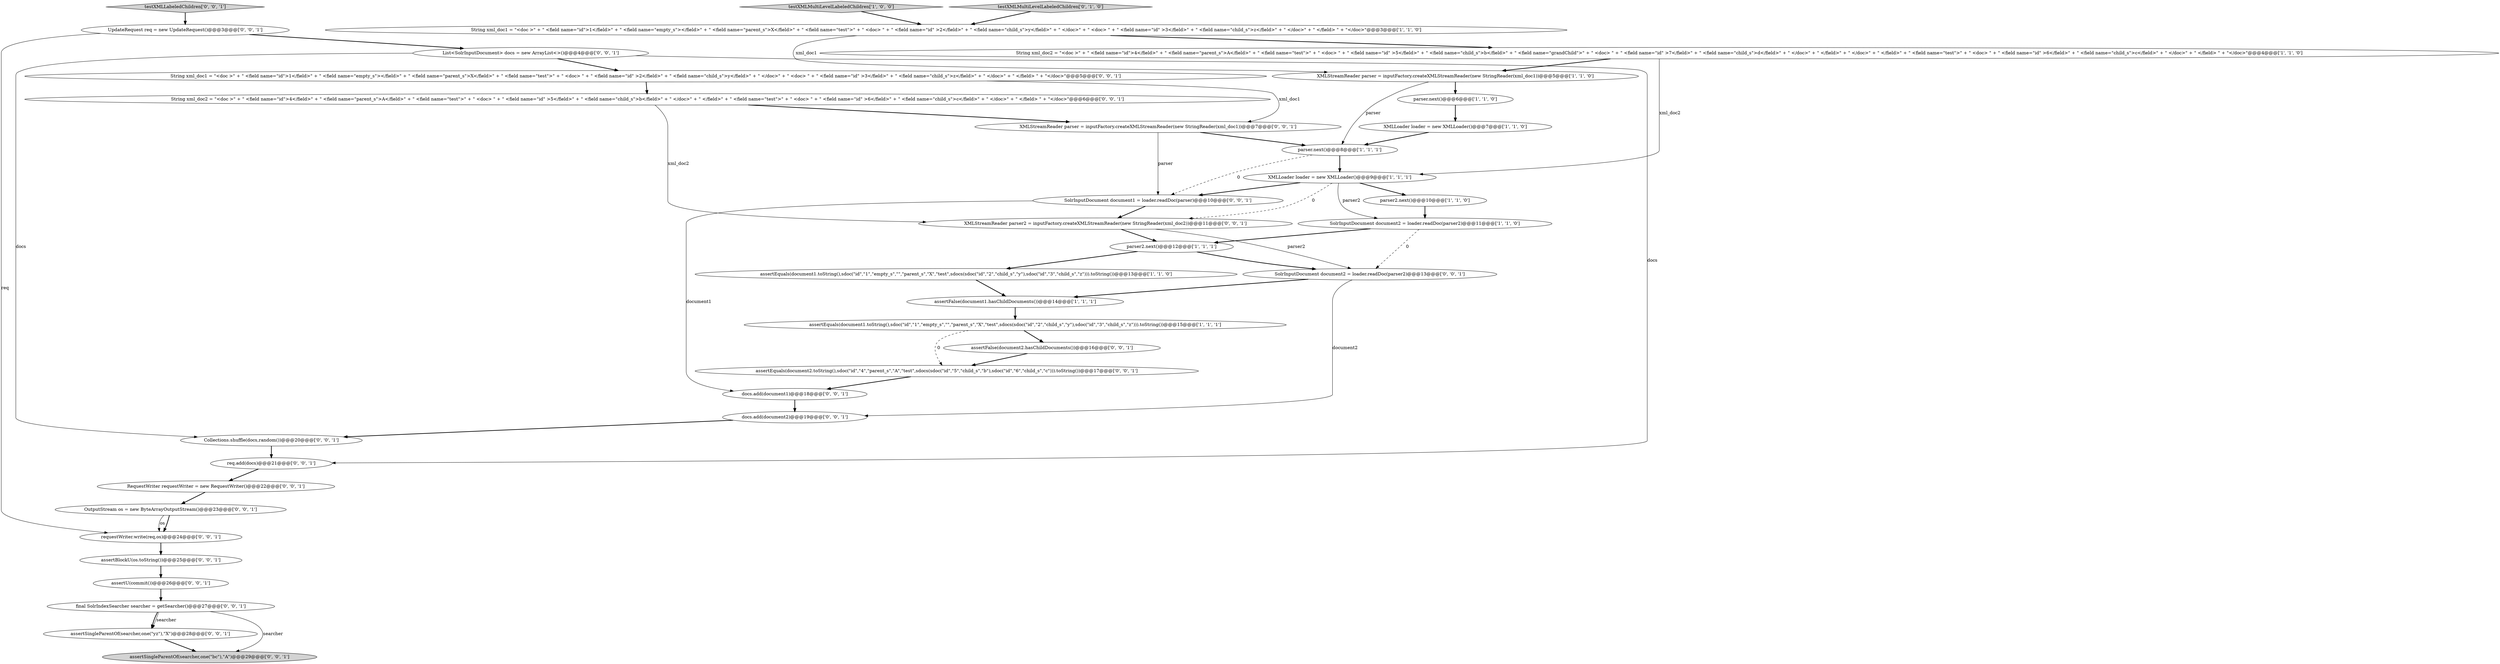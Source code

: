 digraph {
8 [style = filled, label = "String xml_doc1 = \"<doc >\" + \" <field name=\"id\">1</field>\" + \" <field name=\"empty_s\"></field>\" + \" <field name=\"parent_s\">X</field>\" + \" <field name=\"test\">\" + \" <doc> \" + \" <field name=\"id\" >2</field>\" + \" <field name=\"child_s\">y</field>\" + \" </doc>\" + \" <doc> \" + \" <field name=\"id\" >3</field>\" + \" <field name=\"child_s\">z</field>\" + \" </doc>\" + \" </field> \" + \"</doc>\"@@@3@@@['1', '1', '0']", fillcolor = white, shape = ellipse image = "AAA0AAABBB1BBB"];
22 [style = filled, label = "UpdateRequest req = new UpdateRequest()@@@3@@@['0', '0', '1']", fillcolor = white, shape = ellipse image = "AAA0AAABBB3BBB"];
33 [style = filled, label = "XMLStreamReader parser2 = inputFactory.createXMLStreamReader(new StringReader(xml_doc2))@@@11@@@['0', '0', '1']", fillcolor = white, shape = ellipse image = "AAA0AAABBB3BBB"];
3 [style = filled, label = "assertEquals(document1.toString(),sdoc(\"id\",\"1\",\"empty_s\",\"\",\"parent_s\",\"X\",\"test\",sdocs(sdoc(\"id\",\"2\",\"child_s\",\"y\"),sdoc(\"id\",\"3\",\"child_s\",\"z\"))).toString())@@@13@@@['1', '1', '0']", fillcolor = white, shape = ellipse image = "AAA0AAABBB1BBB"];
10 [style = filled, label = "parser.next()@@@8@@@['1', '1', '1']", fillcolor = white, shape = ellipse image = "AAA0AAABBB1BBB"];
23 [style = filled, label = "testXMLLabeledChildren['0', '0', '1']", fillcolor = lightgray, shape = diamond image = "AAA0AAABBB3BBB"];
16 [style = filled, label = "SolrInputDocument document1 = loader.readDoc(parser)@@@10@@@['0', '0', '1']", fillcolor = white, shape = ellipse image = "AAA0AAABBB3BBB"];
30 [style = filled, label = "Collections.shuffle(docs,random())@@@20@@@['0', '0', '1']", fillcolor = white, shape = ellipse image = "AAA0AAABBB3BBB"];
14 [style = filled, label = "testXMLMultiLevelLabeledChildren['0', '1', '0']", fillcolor = lightgray, shape = diamond image = "AAA0AAABBB2BBB"];
26 [style = filled, label = "req.add(docs)@@@21@@@['0', '0', '1']", fillcolor = white, shape = ellipse image = "AAA0AAABBB3BBB"];
18 [style = filled, label = "String xml_doc1 = \"<doc >\" + \" <field name=\"id\">1</field>\" + \" <field name=\"empty_s\"></field>\" + \" <field name=\"parent_s\">X</field>\" + \" <field name=\"test\">\" + \" <doc> \" + \" <field name=\"id\" >2</field>\" + \" <field name=\"child_s\">y</field>\" + \" </doc>\" + \" <doc> \" + \" <field name=\"id\" >3</field>\" + \" <field name=\"child_s\">z</field>\" + \" </doc>\" + \" </field> \" + \"</doc>\"@@@5@@@['0', '0', '1']", fillcolor = white, shape = ellipse image = "AAA0AAABBB3BBB"];
27 [style = filled, label = "requestWriter.write(req,os)@@@24@@@['0', '0', '1']", fillcolor = white, shape = ellipse image = "AAA0AAABBB3BBB"];
2 [style = filled, label = "XMLLoader loader = new XMLLoader()@@@7@@@['1', '1', '0']", fillcolor = white, shape = ellipse image = "AAA0AAABBB1BBB"];
4 [style = filled, label = "assertFalse(document1.hasChildDocuments())@@@14@@@['1', '1', '1']", fillcolor = white, shape = ellipse image = "AAA0AAABBB1BBB"];
24 [style = filled, label = "String xml_doc2 = \"<doc >\" + \" <field name=\"id\">4</field>\" + \" <field name=\"parent_s\">A</field>\" + \" <field name=\"test\">\" + \" <doc> \" + \" <field name=\"id\" >5</field>\" + \" <field name=\"child_s\">b</field>\" + \" </doc>\" + \" </field>\" + \" <field name=\"test\">\" + \" <doc> \" + \" <field name=\"id\" >6</field>\" + \" <field name=\"child_s\">c</field>\" + \" </doc>\" + \" </field> \" + \"</doc>\"@@@6@@@['0', '0', '1']", fillcolor = white, shape = ellipse image = "AAA0AAABBB3BBB"];
31 [style = filled, label = "List<SolrInputDocument> docs = new ArrayList<>()@@@4@@@['0', '0', '1']", fillcolor = white, shape = ellipse image = "AAA0AAABBB3BBB"];
35 [style = filled, label = "docs.add(document2)@@@19@@@['0', '0', '1']", fillcolor = white, shape = ellipse image = "AAA0AAABBB3BBB"];
34 [style = filled, label = "assertU(commit())@@@26@@@['0', '0', '1']", fillcolor = white, shape = ellipse image = "AAA0AAABBB3BBB"];
25 [style = filled, label = "assertEquals(document2.toString(),sdoc(\"id\",\"4\",\"parent_s\",\"A\",\"test\",sdocs(sdoc(\"id\",\"5\",\"child_s\",\"b\"),sdoc(\"id\",\"6\",\"child_s\",\"c\"))).toString())@@@17@@@['0', '0', '1']", fillcolor = white, shape = ellipse image = "AAA0AAABBB3BBB"];
13 [style = filled, label = "testXMLMultiLevelLabeledChildren['1', '0', '0']", fillcolor = lightgray, shape = diamond image = "AAA0AAABBB1BBB"];
29 [style = filled, label = "final SolrIndexSearcher searcher = getSearcher()@@@27@@@['0', '0', '1']", fillcolor = white, shape = ellipse image = "AAA0AAABBB3BBB"];
7 [style = filled, label = "XMLLoader loader = new XMLLoader()@@@9@@@['1', '1', '1']", fillcolor = white, shape = ellipse image = "AAA0AAABBB1BBB"];
11 [style = filled, label = "parser2.next()@@@10@@@['1', '1', '0']", fillcolor = white, shape = ellipse image = "AAA0AAABBB1BBB"];
36 [style = filled, label = "RequestWriter requestWriter = new RequestWriter()@@@22@@@['0', '0', '1']", fillcolor = white, shape = ellipse image = "AAA0AAABBB3BBB"];
37 [style = filled, label = "assertBlockU(os.toString())@@@25@@@['0', '0', '1']", fillcolor = white, shape = ellipse image = "AAA0AAABBB3BBB"];
0 [style = filled, label = "String xml_doc2 = \"<doc >\" + \" <field name=\"id\">4</field>\" + \" <field name=\"parent_s\">A</field>\" + \" <field name=\"test\">\" + \" <doc> \" + \" <field name=\"id\" >5</field>\" + \" <field name=\"child_s\">b</field>\" + \" <field name=\"grandChild\">\" + \" <doc> \" + \" <field name=\"id\" >7</field>\" + \" <field name=\"child_s\">d</field>\" + \" </doc>\" + \" </field>\" + \" </doc>\" + \" </field>\" + \" <field name=\"test\">\" + \" <doc> \" + \" <field name=\"id\" >6</field>\" + \" <field name=\"child_s\">c</field>\" + \" </doc>\" + \" </field> \" + \"</doc>\"@@@4@@@['1', '1', '0']", fillcolor = white, shape = ellipse image = "AAA0AAABBB1BBB"];
19 [style = filled, label = "assertFalse(document2.hasChildDocuments())@@@16@@@['0', '0', '1']", fillcolor = white, shape = ellipse image = "AAA0AAABBB3BBB"];
12 [style = filled, label = "parser2.next()@@@12@@@['1', '1', '1']", fillcolor = white, shape = ellipse image = "AAA0AAABBB1BBB"];
9 [style = filled, label = "assertEquals(document1.toString(),sdoc(\"id\",\"1\",\"empty_s\",\"\",\"parent_s\",\"X\",\"test\",sdocs(sdoc(\"id\",\"2\",\"child_s\",\"y\"),sdoc(\"id\",\"3\",\"child_s\",\"z\"))).toString())@@@15@@@['1', '1', '1']", fillcolor = white, shape = ellipse image = "AAA0AAABBB1BBB"];
5 [style = filled, label = "parser.next()@@@6@@@['1', '1', '0']", fillcolor = white, shape = ellipse image = "AAA0AAABBB1BBB"];
20 [style = filled, label = "assertSingleParentOf(searcher,one(\"yz\"),\"X\")@@@28@@@['0', '0', '1']", fillcolor = white, shape = ellipse image = "AAA0AAABBB3BBB"];
1 [style = filled, label = "XMLStreamReader parser = inputFactory.createXMLStreamReader(new StringReader(xml_doc1))@@@5@@@['1', '1', '0']", fillcolor = white, shape = ellipse image = "AAA0AAABBB1BBB"];
15 [style = filled, label = "OutputStream os = new ByteArrayOutputStream()@@@23@@@['0', '0', '1']", fillcolor = white, shape = ellipse image = "AAA0AAABBB3BBB"];
28 [style = filled, label = "docs.add(document1)@@@18@@@['0', '0', '1']", fillcolor = white, shape = ellipse image = "AAA0AAABBB3BBB"];
21 [style = filled, label = "assertSingleParentOf(searcher,one(\"bc\"),\"A\")@@@29@@@['0', '0', '1']", fillcolor = lightgray, shape = ellipse image = "AAA0AAABBB3BBB"];
6 [style = filled, label = "SolrInputDocument document2 = loader.readDoc(parser2)@@@11@@@['1', '1', '0']", fillcolor = white, shape = ellipse image = "AAA0AAABBB1BBB"];
17 [style = filled, label = "XMLStreamReader parser = inputFactory.createXMLStreamReader(new StringReader(xml_doc1))@@@7@@@['0', '0', '1']", fillcolor = white, shape = ellipse image = "AAA0AAABBB3BBB"];
32 [style = filled, label = "SolrInputDocument document2 = loader.readDoc(parser2)@@@13@@@['0', '0', '1']", fillcolor = white, shape = ellipse image = "AAA0AAABBB3BBB"];
5->2 [style = bold, label=""];
9->19 [style = bold, label=""];
23->22 [style = bold, label=""];
31->30 [style = solid, label="docs"];
30->26 [style = bold, label=""];
16->28 [style = solid, label="document1"];
28->35 [style = bold, label=""];
26->36 [style = bold, label=""];
35->30 [style = bold, label=""];
36->15 [style = bold, label=""];
8->0 [style = bold, label=""];
0->7 [style = solid, label="xml_doc2"];
18->24 [style = bold, label=""];
32->35 [style = solid, label="document2"];
7->16 [style = bold, label=""];
22->27 [style = solid, label="req"];
24->17 [style = bold, label=""];
6->32 [style = dashed, label="0"];
31->26 [style = solid, label="docs"];
16->33 [style = bold, label=""];
31->18 [style = bold, label=""];
2->10 [style = bold, label=""];
27->37 [style = bold, label=""];
22->31 [style = bold, label=""];
11->6 [style = bold, label=""];
7->11 [style = bold, label=""];
0->1 [style = bold, label=""];
29->20 [style = solid, label="searcher"];
15->27 [style = bold, label=""];
19->25 [style = bold, label=""];
12->32 [style = bold, label=""];
20->21 [style = bold, label=""];
10->7 [style = bold, label=""];
25->28 [style = bold, label=""];
33->12 [style = bold, label=""];
37->34 [style = bold, label=""];
18->17 [style = solid, label="xml_doc1"];
17->16 [style = solid, label="parser"];
33->32 [style = solid, label="parser2"];
10->16 [style = dashed, label="0"];
9->25 [style = dashed, label="0"];
8->1 [style = solid, label="xml_doc1"];
12->3 [style = bold, label=""];
1->10 [style = solid, label="parser"];
4->9 [style = bold, label=""];
15->27 [style = solid, label="os"];
14->8 [style = bold, label=""];
6->12 [style = bold, label=""];
24->33 [style = solid, label="xml_doc2"];
34->29 [style = bold, label=""];
13->8 [style = bold, label=""];
32->4 [style = bold, label=""];
29->21 [style = solid, label="searcher"];
7->33 [style = dashed, label="0"];
3->4 [style = bold, label=""];
17->10 [style = bold, label=""];
7->6 [style = solid, label="parser2"];
29->20 [style = bold, label=""];
1->5 [style = bold, label=""];
}
